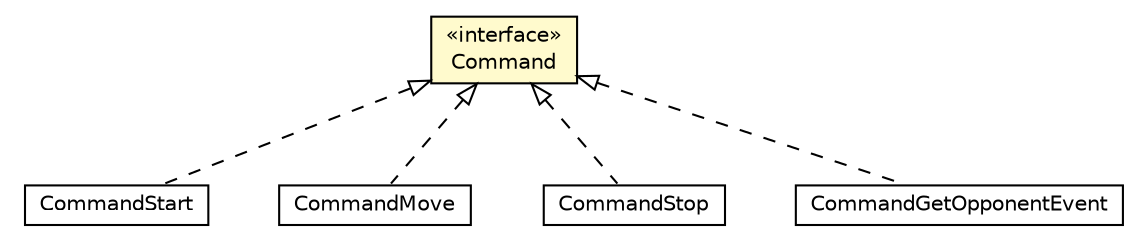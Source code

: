 #!/usr/local/bin/dot
#
# Class diagram 
# Generated by UMLGraph version 5.1 (http://www.umlgraph.org/)
#

digraph G {
	edge [fontname="Helvetica",fontsize=10,labelfontname="Helvetica",labelfontsize=10];
	node [fontname="Helvetica",fontsize=10,shape=plaintext];
	nodesep=0.25;
	ranksep=0.5;
	// edu.proz.checkers.server.controller.Command
	c2716 [label=<<table title="edu.proz.checkers.server.controller.Command" border="0" cellborder="1" cellspacing="0" cellpadding="2" port="p" bgcolor="lemonChiffon" href="./Command.html">
		<tr><td><table border="0" cellspacing="0" cellpadding="1">
<tr><td align="center" balign="center"> &#171;interface&#187; </td></tr>
<tr><td align="center" balign="center"> Command </td></tr>
		</table></td></tr>
		</table>>, fontname="Helvetica", fontcolor="black", fontsize=10.0];
	// edu.proz.checkers.server.controller.SessionController.CommandStart
	c2718 [label=<<table title="edu.proz.checkers.server.controller.SessionController.CommandStart" border="0" cellborder="1" cellspacing="0" cellpadding="2" port="p" href="./SessionController.CommandStart.html">
		<tr><td><table border="0" cellspacing="0" cellpadding="1">
<tr><td align="center" balign="center"> CommandStart </td></tr>
		</table></td></tr>
		</table>>, fontname="Helvetica", fontcolor="black", fontsize=10.0];
	// edu.proz.checkers.server.controller.SessionController.CommandMove
	c2719 [label=<<table title="edu.proz.checkers.server.controller.SessionController.CommandMove" border="0" cellborder="1" cellspacing="0" cellpadding="2" port="p" href="./SessionController.CommandMove.html">
		<tr><td><table border="0" cellspacing="0" cellpadding="1">
<tr><td align="center" balign="center"> CommandMove </td></tr>
		</table></td></tr>
		</table>>, fontname="Helvetica", fontcolor="black", fontsize=10.0];
	// edu.proz.checkers.server.controller.SessionController.CommandStop
	c2720 [label=<<table title="edu.proz.checkers.server.controller.SessionController.CommandStop" border="0" cellborder="1" cellspacing="0" cellpadding="2" port="p" href="./SessionController.CommandStop.html">
		<tr><td><table border="0" cellspacing="0" cellpadding="1">
<tr><td align="center" balign="center"> CommandStop </td></tr>
		</table></td></tr>
		</table>>, fontname="Helvetica", fontcolor="black", fontsize=10.0];
	// edu.proz.checkers.server.controller.SessionController.CommandGetOpponentEvent
	c2721 [label=<<table title="edu.proz.checkers.server.controller.SessionController.CommandGetOpponentEvent" border="0" cellborder="1" cellspacing="0" cellpadding="2" port="p" href="./SessionController.CommandGetOpponentEvent.html">
		<tr><td><table border="0" cellspacing="0" cellpadding="1">
<tr><td align="center" balign="center"> CommandGetOpponentEvent </td></tr>
		</table></td></tr>
		</table>>, fontname="Helvetica", fontcolor="black", fontsize=10.0];
	//edu.proz.checkers.server.controller.SessionController.CommandStart implements edu.proz.checkers.server.controller.Command
	c2716:p -> c2718:p [dir=back,arrowtail=empty,style=dashed];
	//edu.proz.checkers.server.controller.SessionController.CommandMove implements edu.proz.checkers.server.controller.Command
	c2716:p -> c2719:p [dir=back,arrowtail=empty,style=dashed];
	//edu.proz.checkers.server.controller.SessionController.CommandStop implements edu.proz.checkers.server.controller.Command
	c2716:p -> c2720:p [dir=back,arrowtail=empty,style=dashed];
	//edu.proz.checkers.server.controller.SessionController.CommandGetOpponentEvent implements edu.proz.checkers.server.controller.Command
	c2716:p -> c2721:p [dir=back,arrowtail=empty,style=dashed];
}

